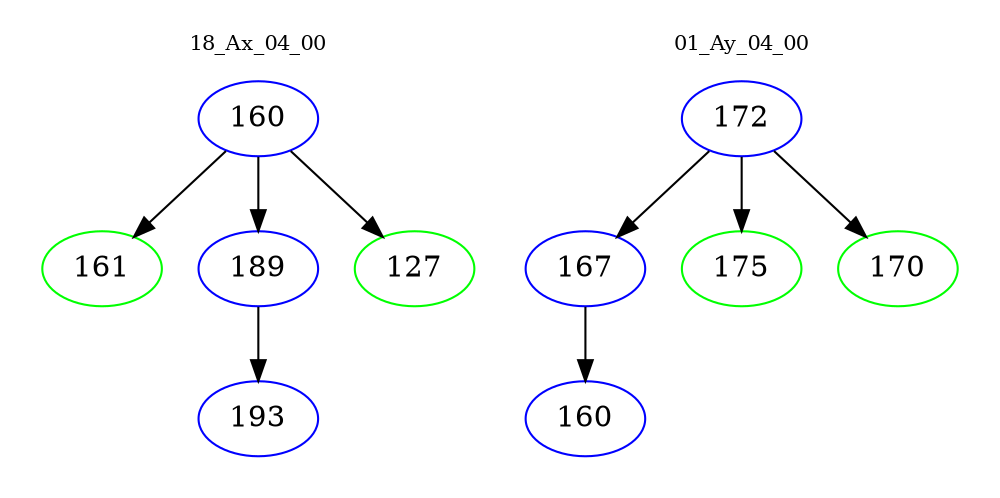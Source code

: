 digraph{
subgraph cluster_0 {
color = white
label = "18_Ax_04_00";
fontsize=10;
T0_160 [label="160", color="blue"]
T0_160 -> T0_161 [color="black"]
T0_161 [label="161", color="green"]
T0_160 -> T0_189 [color="black"]
T0_189 [label="189", color="blue"]
T0_189 -> T0_193 [color="black"]
T0_193 [label="193", color="blue"]
T0_160 -> T0_127 [color="black"]
T0_127 [label="127", color="green"]
}
subgraph cluster_1 {
color = white
label = "01_Ay_04_00";
fontsize=10;
T1_172 [label="172", color="blue"]
T1_172 -> T1_167 [color="black"]
T1_167 [label="167", color="blue"]
T1_167 -> T1_160 [color="black"]
T1_160 [label="160", color="blue"]
T1_172 -> T1_175 [color="black"]
T1_175 [label="175", color="green"]
T1_172 -> T1_170 [color="black"]
T1_170 [label="170", color="green"]
}
}
